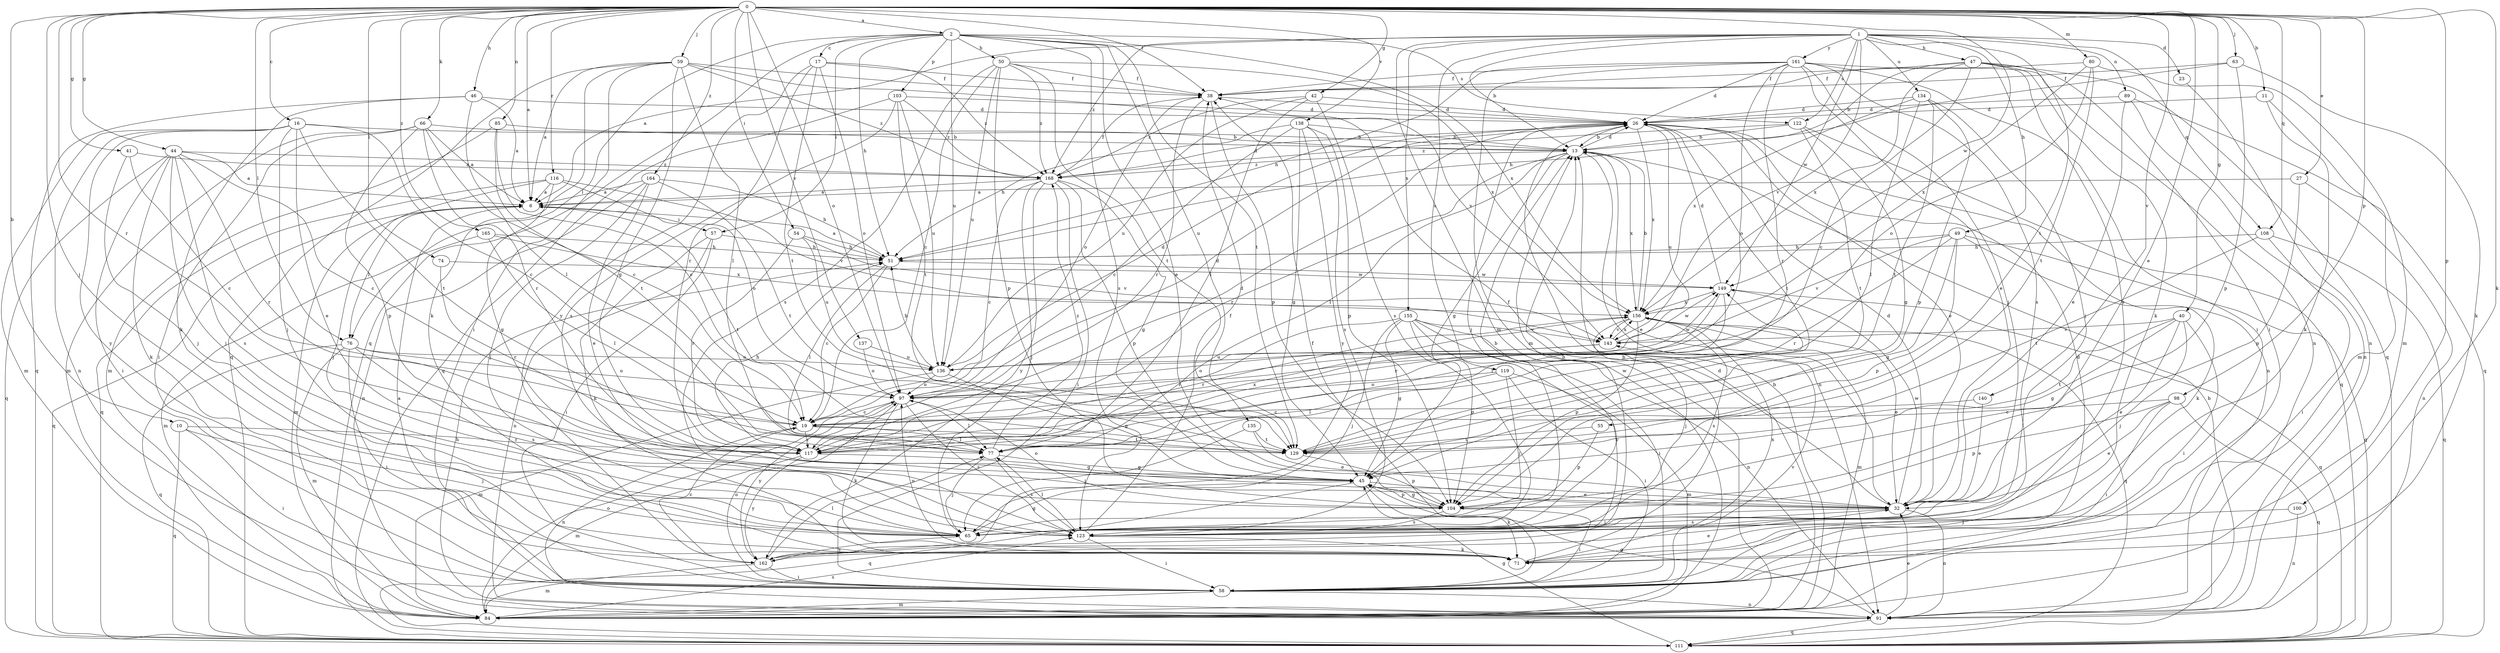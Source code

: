 strict digraph  {
0;
1;
2;
6;
10;
11;
13;
16;
17;
19;
23;
26;
27;
32;
38;
40;
41;
42;
44;
45;
46;
47;
49;
50;
51;
54;
55;
57;
58;
59;
63;
65;
66;
71;
74;
76;
77;
80;
84;
85;
89;
91;
97;
98;
100;
103;
104;
108;
111;
116;
117;
119;
122;
123;
129;
134;
135;
136;
137;
138;
140;
143;
149;
155;
156;
161;
162;
164;
165;
168;
0 -> 2  [label=a];
0 -> 6  [label=a];
0 -> 10  [label=b];
0 -> 11  [label=b];
0 -> 16  [label=c];
0 -> 27  [label=e];
0 -> 32  [label=e];
0 -> 38  [label=f];
0 -> 40  [label=g];
0 -> 41  [label=g];
0 -> 42  [label=g];
0 -> 44  [label=g];
0 -> 46  [label=h];
0 -> 54  [label=i];
0 -> 59  [label=j];
0 -> 63  [label=j];
0 -> 65  [label=j];
0 -> 66  [label=k];
0 -> 71  [label=k];
0 -> 74  [label=l];
0 -> 76  [label=l];
0 -> 80  [label=m];
0 -> 85  [label=n];
0 -> 97  [label=o];
0 -> 98  [label=p];
0 -> 100  [label=p];
0 -> 108  [label=q];
0 -> 116  [label=r];
0 -> 117  [label=r];
0 -> 137  [label=v];
0 -> 138  [label=v];
0 -> 140  [label=v];
0 -> 149  [label=w];
0 -> 164  [label=z];
0 -> 165  [label=z];
1 -> 6  [label=a];
1 -> 13  [label=b];
1 -> 23  [label=d];
1 -> 47  [label=h];
1 -> 49  [label=h];
1 -> 55  [label=i];
1 -> 84  [label=m];
1 -> 89  [label=n];
1 -> 108  [label=q];
1 -> 119  [label=s];
1 -> 122  [label=s];
1 -> 134  [label=u];
1 -> 143  [label=v];
1 -> 149  [label=w];
1 -> 155  [label=x];
1 -> 161  [label=y];
1 -> 168  [label=z];
2 -> 17  [label=c];
2 -> 32  [label=e];
2 -> 50  [label=h];
2 -> 51  [label=h];
2 -> 57  [label=i];
2 -> 76  [label=l];
2 -> 103  [label=p];
2 -> 111  [label=q];
2 -> 122  [label=s];
2 -> 123  [label=s];
2 -> 129  [label=t];
2 -> 135  [label=u];
2 -> 136  [label=u];
2 -> 156  [label=x];
6 -> 57  [label=i];
6 -> 76  [label=l];
6 -> 84  [label=m];
6 -> 111  [label=q];
6 -> 129  [label=t];
10 -> 58  [label=i];
10 -> 65  [label=j];
10 -> 111  [label=q];
10 -> 117  [label=r];
11 -> 26  [label=d];
11 -> 71  [label=k];
11 -> 84  [label=m];
13 -> 26  [label=d];
13 -> 32  [label=e];
13 -> 45  [label=g];
13 -> 77  [label=l];
13 -> 91  [label=n];
13 -> 117  [label=r];
13 -> 156  [label=x];
13 -> 168  [label=z];
16 -> 13  [label=b];
16 -> 19  [label=c];
16 -> 32  [label=e];
16 -> 65  [label=j];
16 -> 84  [label=m];
16 -> 91  [label=n];
16 -> 129  [label=t];
16 -> 162  [label=y];
17 -> 38  [label=f];
17 -> 97  [label=o];
17 -> 117  [label=r];
17 -> 129  [label=t];
17 -> 162  [label=y];
17 -> 168  [label=z];
19 -> 77  [label=l];
19 -> 91  [label=n];
19 -> 117  [label=r];
19 -> 129  [label=t];
23 -> 91  [label=n];
26 -> 13  [label=b];
26 -> 32  [label=e];
26 -> 65  [label=j];
26 -> 91  [label=n];
26 -> 129  [label=t];
26 -> 136  [label=u];
26 -> 156  [label=x];
27 -> 6  [label=a];
27 -> 91  [label=n];
27 -> 104  [label=p];
32 -> 26  [label=d];
32 -> 38  [label=f];
32 -> 65  [label=j];
32 -> 91  [label=n];
32 -> 123  [label=s];
32 -> 149  [label=w];
38 -> 26  [label=d];
38 -> 97  [label=o];
38 -> 104  [label=p];
38 -> 117  [label=r];
40 -> 32  [label=e];
40 -> 45  [label=g];
40 -> 58  [label=i];
40 -> 65  [label=j];
40 -> 129  [label=t];
40 -> 143  [label=v];
41 -> 19  [label=c];
41 -> 65  [label=j];
41 -> 168  [label=z];
42 -> 26  [label=d];
42 -> 77  [label=l];
42 -> 123  [label=s];
42 -> 136  [label=u];
42 -> 168  [label=z];
44 -> 6  [label=a];
44 -> 19  [label=c];
44 -> 58  [label=i];
44 -> 65  [label=j];
44 -> 71  [label=k];
44 -> 111  [label=q];
44 -> 117  [label=r];
44 -> 123  [label=s];
44 -> 168  [label=z];
45 -> 32  [label=e];
45 -> 71  [label=k];
45 -> 104  [label=p];
45 -> 111  [label=q];
46 -> 6  [label=a];
46 -> 26  [label=d];
46 -> 71  [label=k];
46 -> 77  [label=l];
46 -> 111  [label=q];
47 -> 13  [label=b];
47 -> 19  [label=c];
47 -> 38  [label=f];
47 -> 58  [label=i];
47 -> 71  [label=k];
47 -> 111  [label=q];
47 -> 123  [label=s];
47 -> 156  [label=x];
49 -> 45  [label=g];
49 -> 51  [label=h];
49 -> 71  [label=k];
49 -> 104  [label=p];
49 -> 111  [label=q];
49 -> 117  [label=r];
49 -> 143  [label=v];
50 -> 19  [label=c];
50 -> 38  [label=f];
50 -> 104  [label=p];
50 -> 123  [label=s];
50 -> 129  [label=t];
50 -> 136  [label=u];
50 -> 156  [label=x];
50 -> 168  [label=z];
51 -> 6  [label=a];
51 -> 19  [label=c];
51 -> 77  [label=l];
51 -> 149  [label=w];
54 -> 51  [label=h];
54 -> 117  [label=r];
54 -> 136  [label=u];
54 -> 143  [label=v];
55 -> 104  [label=p];
55 -> 129  [label=t];
57 -> 51  [label=h];
57 -> 58  [label=i];
57 -> 71  [label=k];
57 -> 91  [label=n];
58 -> 6  [label=a];
58 -> 26  [label=d];
58 -> 38  [label=f];
58 -> 84  [label=m];
58 -> 91  [label=n];
58 -> 97  [label=o];
58 -> 143  [label=v];
59 -> 6  [label=a];
59 -> 38  [label=f];
59 -> 45  [label=g];
59 -> 58  [label=i];
59 -> 71  [label=k];
59 -> 77  [label=l];
59 -> 111  [label=q];
59 -> 143  [label=v];
59 -> 168  [label=z];
63 -> 38  [label=f];
63 -> 51  [label=h];
63 -> 71  [label=k];
63 -> 104  [label=p];
65 -> 13  [label=b];
65 -> 45  [label=g];
65 -> 162  [label=y];
66 -> 6  [label=a];
66 -> 13  [label=b];
66 -> 19  [label=c];
66 -> 58  [label=i];
66 -> 84  [label=m];
66 -> 104  [label=p];
66 -> 117  [label=r];
71 -> 13  [label=b];
71 -> 97  [label=o];
71 -> 156  [label=x];
74 -> 117  [label=r];
74 -> 149  [label=w];
76 -> 58  [label=i];
76 -> 84  [label=m];
76 -> 97  [label=o];
76 -> 111  [label=q];
76 -> 123  [label=s];
76 -> 136  [label=u];
77 -> 45  [label=g];
77 -> 65  [label=j];
77 -> 123  [label=s];
77 -> 168  [label=z];
80 -> 38  [label=f];
80 -> 84  [label=m];
80 -> 97  [label=o];
80 -> 129  [label=t];
80 -> 156  [label=x];
84 -> 13  [label=b];
84 -> 26  [label=d];
84 -> 97  [label=o];
84 -> 123  [label=s];
85 -> 13  [label=b];
85 -> 19  [label=c];
85 -> 84  [label=m];
85 -> 129  [label=t];
89 -> 26  [label=d];
89 -> 32  [label=e];
89 -> 91  [label=n];
89 -> 111  [label=q];
91 -> 32  [label=e];
91 -> 45  [label=g];
91 -> 51  [label=h];
91 -> 111  [label=q];
97 -> 19  [label=c];
97 -> 26  [label=d];
97 -> 71  [label=k];
97 -> 77  [label=l];
97 -> 123  [label=s];
97 -> 162  [label=y];
98 -> 19  [label=c];
98 -> 32  [label=e];
98 -> 58  [label=i];
98 -> 104  [label=p];
98 -> 111  [label=q];
100 -> 65  [label=j];
100 -> 91  [label=n];
103 -> 26  [label=d];
103 -> 111  [label=q];
103 -> 123  [label=s];
103 -> 129  [label=t];
103 -> 136  [label=u];
103 -> 168  [label=z];
104 -> 45  [label=g];
104 -> 58  [label=i];
104 -> 97  [label=o];
104 -> 123  [label=s];
108 -> 51  [label=h];
108 -> 58  [label=i];
108 -> 111  [label=q];
108 -> 129  [label=t];
111 -> 13  [label=b];
111 -> 45  [label=g];
116 -> 6  [label=a];
116 -> 45  [label=g];
116 -> 65  [label=j];
116 -> 97  [label=o];
116 -> 111  [label=q];
116 -> 143  [label=v];
117 -> 26  [label=d];
117 -> 45  [label=g];
117 -> 51  [label=h];
117 -> 84  [label=m];
117 -> 156  [label=x];
117 -> 162  [label=y];
119 -> 58  [label=i];
119 -> 65  [label=j];
119 -> 77  [label=l];
119 -> 84  [label=m];
119 -> 97  [label=o];
122 -> 13  [label=b];
122 -> 45  [label=g];
122 -> 111  [label=q];
122 -> 129  [label=t];
122 -> 168  [label=z];
123 -> 38  [label=f];
123 -> 58  [label=i];
123 -> 71  [label=k];
123 -> 77  [label=l];
129 -> 104  [label=p];
129 -> 149  [label=w];
134 -> 26  [label=d];
134 -> 65  [label=j];
134 -> 77  [label=l];
134 -> 104  [label=p];
134 -> 129  [label=t];
134 -> 156  [label=x];
135 -> 32  [label=e];
135 -> 65  [label=j];
135 -> 129  [label=t];
136 -> 26  [label=d];
136 -> 45  [label=g];
136 -> 51  [label=h];
136 -> 84  [label=m];
136 -> 97  [label=o];
136 -> 149  [label=w];
137 -> 97  [label=o];
137 -> 136  [label=u];
138 -> 13  [label=b];
138 -> 19  [label=c];
138 -> 45  [label=g];
138 -> 51  [label=h];
138 -> 104  [label=p];
138 -> 123  [label=s];
138 -> 162  [label=y];
140 -> 19  [label=c];
140 -> 32  [label=e];
143 -> 97  [label=o];
143 -> 136  [label=u];
143 -> 149  [label=w];
143 -> 156  [label=x];
149 -> 26  [label=d];
149 -> 77  [label=l];
149 -> 111  [label=q];
149 -> 117  [label=r];
149 -> 156  [label=x];
155 -> 45  [label=g];
155 -> 58  [label=i];
155 -> 65  [label=j];
155 -> 91  [label=n];
155 -> 104  [label=p];
155 -> 117  [label=r];
155 -> 143  [label=v];
155 -> 162  [label=y];
156 -> 13  [label=b];
156 -> 32  [label=e];
156 -> 65  [label=j];
156 -> 84  [label=m];
156 -> 104  [label=p];
156 -> 111  [label=q];
156 -> 117  [label=r];
156 -> 123  [label=s];
156 -> 143  [label=v];
161 -> 26  [label=d];
161 -> 32  [label=e];
161 -> 38  [label=f];
161 -> 51  [label=h];
161 -> 58  [label=i];
161 -> 65  [label=j];
161 -> 84  [label=m];
161 -> 91  [label=n];
161 -> 97  [label=o];
161 -> 117  [label=r];
161 -> 123  [label=s];
162 -> 13  [label=b];
162 -> 19  [label=c];
162 -> 32  [label=e];
162 -> 58  [label=i];
162 -> 77  [label=l];
162 -> 84  [label=m];
164 -> 6  [label=a];
164 -> 32  [label=e];
164 -> 51  [label=h];
164 -> 65  [label=j];
164 -> 91  [label=n];
164 -> 129  [label=t];
165 -> 51  [label=h];
165 -> 77  [label=l];
165 -> 84  [label=m];
165 -> 156  [label=x];
168 -> 6  [label=a];
168 -> 19  [label=c];
168 -> 26  [label=d];
168 -> 38  [label=f];
168 -> 45  [label=g];
168 -> 58  [label=i];
168 -> 65  [label=j];
168 -> 104  [label=p];
168 -> 162  [label=y];
}
